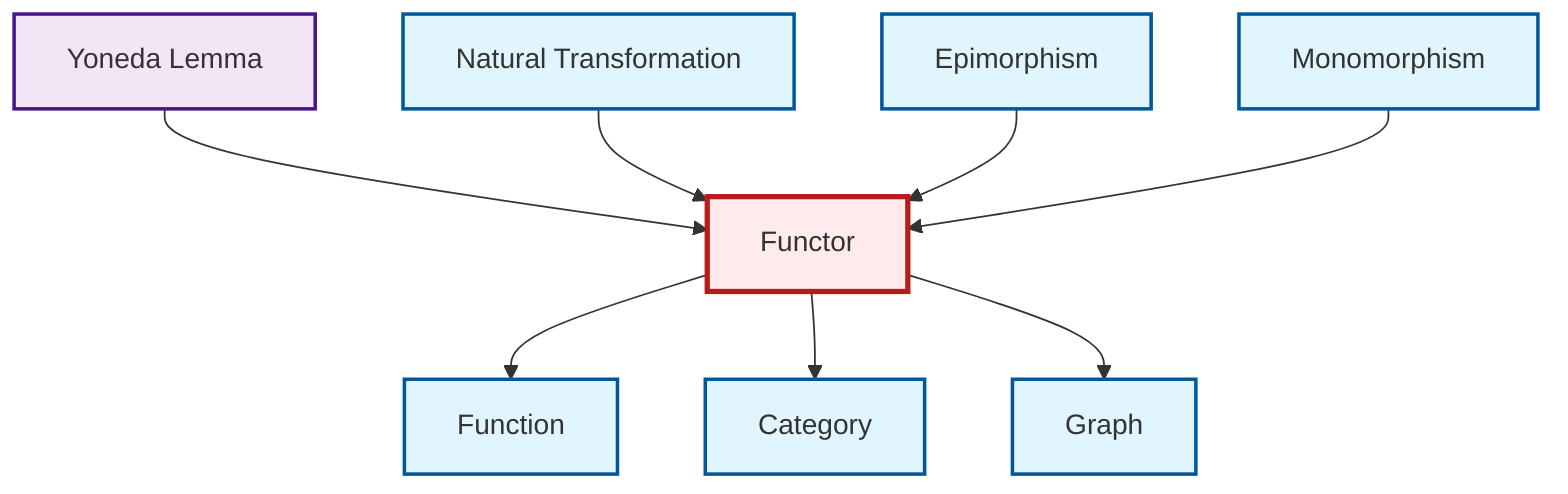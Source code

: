 graph TD
    classDef definition fill:#e1f5fe,stroke:#01579b,stroke-width:2px
    classDef theorem fill:#f3e5f5,stroke:#4a148c,stroke-width:2px
    classDef axiom fill:#fff3e0,stroke:#e65100,stroke-width:2px
    classDef example fill:#e8f5e9,stroke:#1b5e20,stroke-width:2px
    classDef current fill:#ffebee,stroke:#b71c1c,stroke-width:3px
    def-functor["Functor"]:::definition
    def-natural-transformation["Natural Transformation"]:::definition
    def-monomorphism["Monomorphism"]:::definition
    thm-yoneda["Yoneda Lemma"]:::theorem
    def-function["Function"]:::definition
    def-epimorphism["Epimorphism"]:::definition
    def-category["Category"]:::definition
    def-graph["Graph"]:::definition
    def-functor --> def-function
    thm-yoneda --> def-functor
    def-functor --> def-category
    def-natural-transformation --> def-functor
    def-epimorphism --> def-functor
    def-monomorphism --> def-functor
    def-functor --> def-graph
    class def-functor current